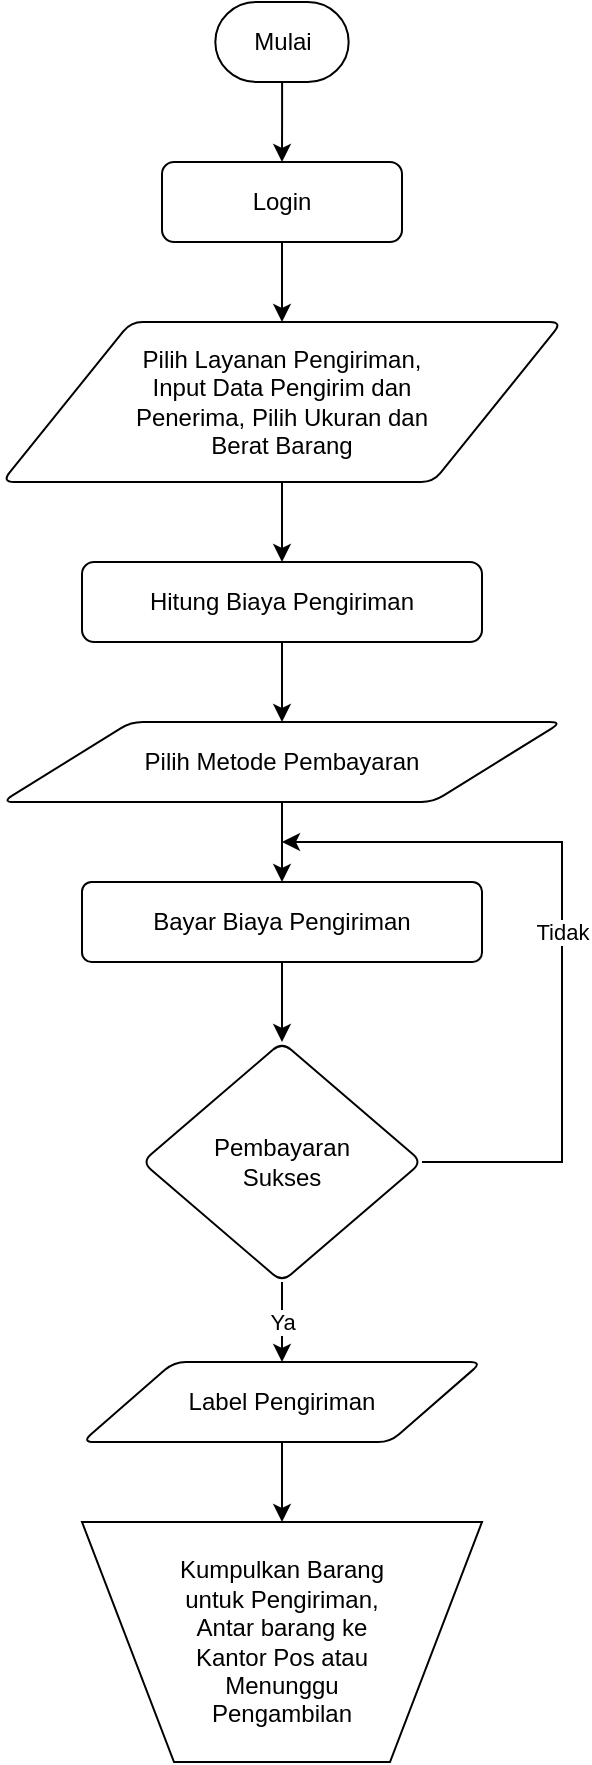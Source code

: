 <mxfile version="22.1.7" type="github">
  <diagram id="C5RBs43oDa-KdzZeNtuy" name="Page-1">
    <mxGraphModel dx="1585" dy="860" grid="1" gridSize="10" guides="1" tooltips="1" connect="1" arrows="1" fold="1" page="1" pageScale="1" pageWidth="827" pageHeight="1169" math="0" shadow="0">
      <root>
        <mxCell id="WIyWlLk6GJQsqaUBKTNV-0" />
        <mxCell id="WIyWlLk6GJQsqaUBKTNV-1" parent="WIyWlLk6GJQsqaUBKTNV-0" />
        <mxCell id="-2s8SgQ4iltVMkGu54WP-41" value="" style="edgeStyle=orthogonalEdgeStyle;rounded=0;orthogonalLoop=1;jettySize=auto;html=1;" edge="1" parent="WIyWlLk6GJQsqaUBKTNV-1" source="WIyWlLk6GJQsqaUBKTNV-3" target="-2s8SgQ4iltVMkGu54WP-19">
          <mxGeometry relative="1" as="geometry" />
        </mxCell>
        <mxCell id="WIyWlLk6GJQsqaUBKTNV-3" value="Login" style="rounded=1;whiteSpace=wrap;html=1;fontSize=12;glass=0;strokeWidth=1;shadow=0;" parent="WIyWlLk6GJQsqaUBKTNV-1" vertex="1">
          <mxGeometry x="354" y="120" width="120" height="40" as="geometry" />
        </mxCell>
        <mxCell id="-2s8SgQ4iltVMkGu54WP-40" value="" style="edgeStyle=orthogonalEdgeStyle;rounded=0;orthogonalLoop=1;jettySize=auto;html=1;" edge="1" parent="WIyWlLk6GJQsqaUBKTNV-1" source="-2s8SgQ4iltVMkGu54WP-2" target="WIyWlLk6GJQsqaUBKTNV-3">
          <mxGeometry relative="1" as="geometry" />
        </mxCell>
        <mxCell id="-2s8SgQ4iltVMkGu54WP-2" value="Mulai" style="strokeWidth=1;html=1;shape=mxgraph.flowchart.terminator;whiteSpace=wrap;" vertex="1" parent="WIyWlLk6GJQsqaUBKTNV-1">
          <mxGeometry x="380.66" y="40" width="66.67" height="40" as="geometry" />
        </mxCell>
        <mxCell id="-2s8SgQ4iltVMkGu54WP-18" value="" style="edgeStyle=orthogonalEdgeStyle;rounded=0;orthogonalLoop=1;jettySize=auto;html=1;entryX=0.5;entryY=0;entryDx=0;entryDy=0;" edge="1" parent="WIyWlLk6GJQsqaUBKTNV-1" source="-2s8SgQ4iltVMkGu54WP-11" target="-2s8SgQ4iltVMkGu54WP-21">
          <mxGeometry relative="1" as="geometry">
            <mxPoint x="414" y="400" as="targetPoint" />
          </mxGeometry>
        </mxCell>
        <mxCell id="-2s8SgQ4iltVMkGu54WP-11" value="Hitung Biaya Pengiriman" style="rounded=1;whiteSpace=wrap;html=1;fontSize=12;glass=0;strokeWidth=1;shadow=0;" vertex="1" parent="WIyWlLk6GJQsqaUBKTNV-1">
          <mxGeometry x="314" y="320" width="200" height="40" as="geometry" />
        </mxCell>
        <mxCell id="-2s8SgQ4iltVMkGu54WP-39" value="" style="edgeStyle=orthogonalEdgeStyle;rounded=0;orthogonalLoop=1;jettySize=auto;html=1;" edge="1" parent="WIyWlLk6GJQsqaUBKTNV-1" source="-2s8SgQ4iltVMkGu54WP-19" target="-2s8SgQ4iltVMkGu54WP-11">
          <mxGeometry relative="1" as="geometry" />
        </mxCell>
        <mxCell id="-2s8SgQ4iltVMkGu54WP-19" value="Pilih Layanan Pengiriman, Input Data Pengirim dan Penerima, Pilih Ukuran dan Berat Barang" style="shape=parallelogram;html=1;strokeWidth=1;perimeter=parallelogramPerimeter;rounded=1;arcSize=12;size=0.23;whiteSpace=wrap;spacingLeft=60;spacingRight=60;" vertex="1" parent="WIyWlLk6GJQsqaUBKTNV-1">
          <mxGeometry x="274" y="200" width="280" height="80" as="geometry" />
        </mxCell>
        <mxCell id="-2s8SgQ4iltVMkGu54WP-24" value="" style="edgeStyle=orthogonalEdgeStyle;rounded=0;orthogonalLoop=1;jettySize=auto;html=1;" edge="1" parent="WIyWlLk6GJQsqaUBKTNV-1" source="-2s8SgQ4iltVMkGu54WP-21" target="-2s8SgQ4iltVMkGu54WP-23">
          <mxGeometry relative="1" as="geometry" />
        </mxCell>
        <mxCell id="-2s8SgQ4iltVMkGu54WP-21" value="Pilih Metode Pembayaran" style="shape=parallelogram;html=1;strokeWidth=1;perimeter=parallelogramPerimeter;rounded=1;arcSize=12;size=0.23;whiteSpace=wrap;" vertex="1" parent="WIyWlLk6GJQsqaUBKTNV-1">
          <mxGeometry x="274" y="400" width="280" height="40" as="geometry" />
        </mxCell>
        <mxCell id="-2s8SgQ4iltVMkGu54WP-28" value="" style="edgeStyle=orthogonalEdgeStyle;rounded=0;orthogonalLoop=1;jettySize=auto;html=1;" edge="1" parent="WIyWlLk6GJQsqaUBKTNV-1" source="-2s8SgQ4iltVMkGu54WP-23" target="-2s8SgQ4iltVMkGu54WP-27">
          <mxGeometry relative="1" as="geometry" />
        </mxCell>
        <mxCell id="-2s8SgQ4iltVMkGu54WP-23" value="Bayar Biaya Pengiriman" style="whiteSpace=wrap;html=1;strokeWidth=1;rounded=1;arcSize=12;" vertex="1" parent="WIyWlLk6GJQsqaUBKTNV-1">
          <mxGeometry x="314" y="480" width="200" height="40" as="geometry" />
        </mxCell>
        <mxCell id="-2s8SgQ4iltVMkGu54WP-43" value="" style="edgeStyle=orthogonalEdgeStyle;rounded=0;orthogonalLoop=1;jettySize=auto;html=1;exitX=0.5;exitY=1;exitDx=0;exitDy=0;" edge="1" parent="WIyWlLk6GJQsqaUBKTNV-1" source="-2s8SgQ4iltVMkGu54WP-45" target="-2s8SgQ4iltVMkGu54WP-42">
          <mxGeometry relative="1" as="geometry">
            <mxPoint x="414.0" y="760" as="sourcePoint" />
          </mxGeometry>
        </mxCell>
        <mxCell id="-2s8SgQ4iltVMkGu54WP-27" value="Pembayaran&lt;br&gt;Sukses" style="rhombus;whiteSpace=wrap;html=1;strokeWidth=1;rounded=1;arcSize=12;" vertex="1" parent="WIyWlLk6GJQsqaUBKTNV-1">
          <mxGeometry x="344" y="560" width="140" height="120" as="geometry" />
        </mxCell>
        <mxCell id="-2s8SgQ4iltVMkGu54WP-33" value="Ya" style="endArrow=classic;html=1;rounded=0;exitX=0.5;exitY=1;exitDx=0;exitDy=0;entryX=0.5;entryY=0;entryDx=0;entryDy=0;edgeStyle=orthogonalEdgeStyle;" edge="1" parent="WIyWlLk6GJQsqaUBKTNV-1" source="-2s8SgQ4iltVMkGu54WP-27" target="-2s8SgQ4iltVMkGu54WP-45">
          <mxGeometry relative="1" as="geometry">
            <mxPoint x="494" y="650" as="sourcePoint" />
            <mxPoint x="414.0" y="720" as="targetPoint" />
          </mxGeometry>
        </mxCell>
        <mxCell id="-2s8SgQ4iltVMkGu54WP-34" value="Ya" style="edgeLabel;resizable=0;html=1;align=center;verticalAlign=middle;" connectable="0" vertex="1" parent="-2s8SgQ4iltVMkGu54WP-33">
          <mxGeometry relative="1" as="geometry" />
        </mxCell>
        <mxCell id="-2s8SgQ4iltVMkGu54WP-36" value="Ya" style="endArrow=classic;html=1;rounded=0;exitX=1;exitY=0.5;exitDx=0;exitDy=0;edgeStyle=orthogonalEdgeStyle;" edge="1" parent="WIyWlLk6GJQsqaUBKTNV-1" source="-2s8SgQ4iltVMkGu54WP-27">
          <mxGeometry relative="1" as="geometry">
            <mxPoint x="424" y="690" as="sourcePoint" />
            <mxPoint x="414" y="460" as="targetPoint" />
            <Array as="points">
              <mxPoint x="554" y="620" />
              <mxPoint x="554" y="460" />
            </Array>
          </mxGeometry>
        </mxCell>
        <mxCell id="-2s8SgQ4iltVMkGu54WP-37" value="Tidak" style="edgeLabel;resizable=0;html=1;align=center;verticalAlign=middle;" connectable="0" vertex="1" parent="-2s8SgQ4iltVMkGu54WP-36">
          <mxGeometry relative="1" as="geometry" />
        </mxCell>
        <mxCell id="-2s8SgQ4iltVMkGu54WP-42" value="Kumpulkan Barang untuk Pengiriman, Antar barang ke Kantor Pos atau Menunggu Pengambilan" style="verticalLabelPosition=middle;verticalAlign=middle;html=1;shape=trapezoid;perimeter=trapezoidPerimeter;whiteSpace=wrap;size=0.23;arcSize=10;flipV=1;labelPosition=center;align=center;spacingLeft=40;spacingRight=40;" vertex="1" parent="WIyWlLk6GJQsqaUBKTNV-1">
          <mxGeometry x="314" y="800" width="200" height="120" as="geometry" />
        </mxCell>
        <mxCell id="-2s8SgQ4iltVMkGu54WP-45" value="Label Pengiriman" style="shape=parallelogram;html=1;strokeWidth=1;perimeter=parallelogramPerimeter;rounded=1;arcSize=12;size=0.23;whiteSpace=wrap;" vertex="1" parent="WIyWlLk6GJQsqaUBKTNV-1">
          <mxGeometry x="314" y="720" width="200" height="40" as="geometry" />
        </mxCell>
      </root>
    </mxGraphModel>
  </diagram>
</mxfile>
